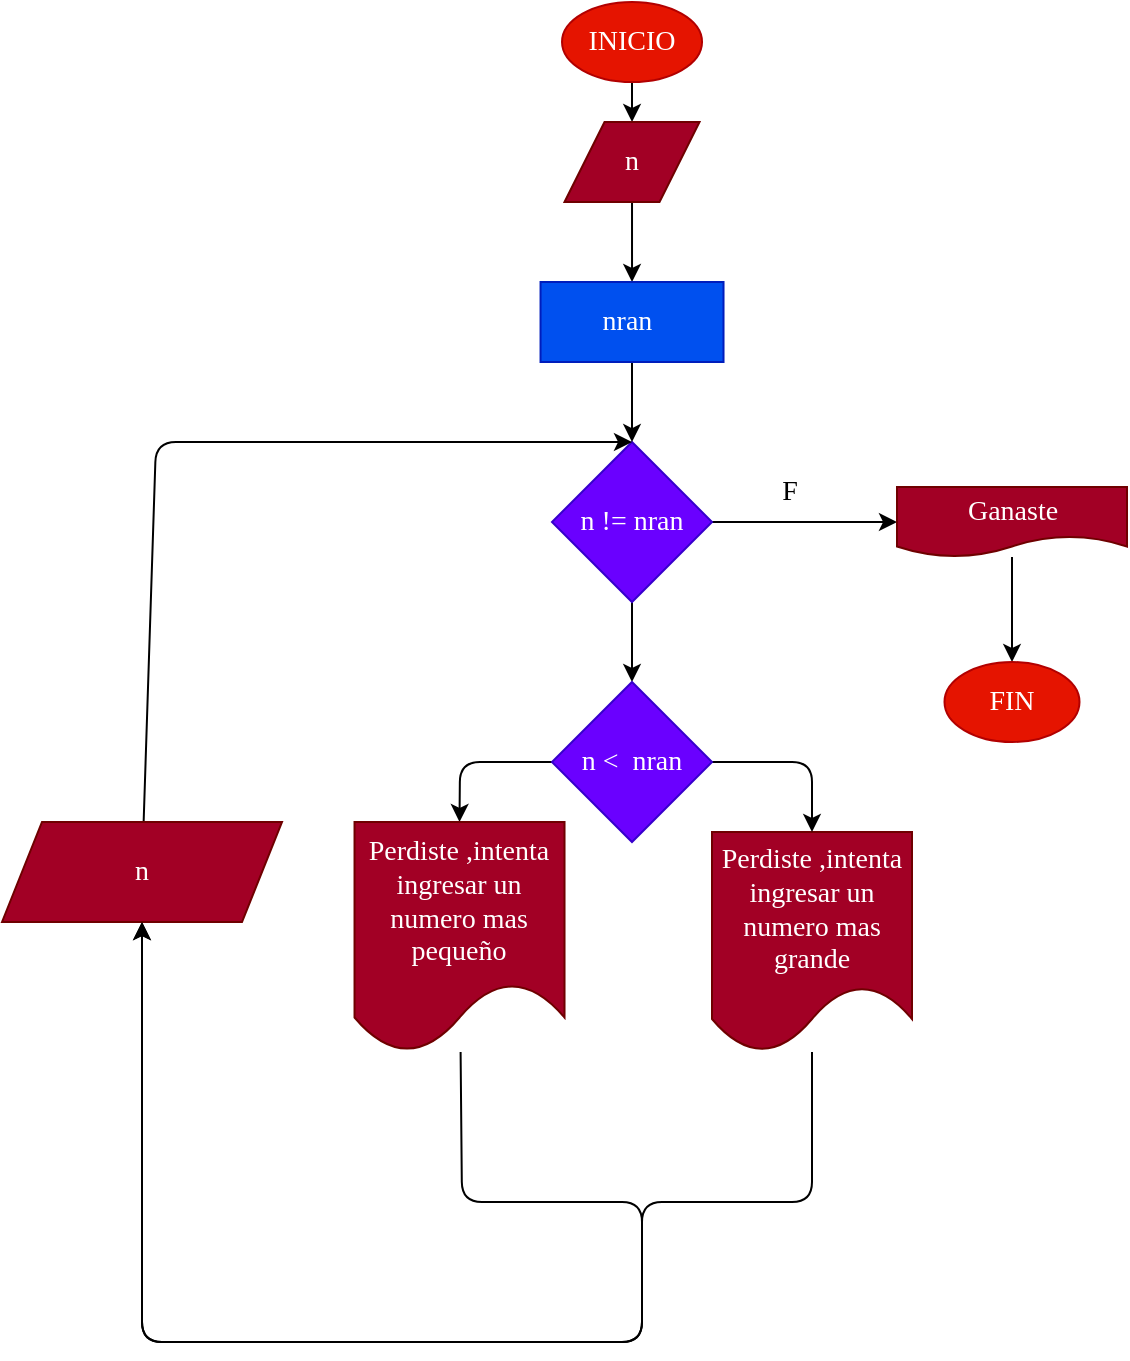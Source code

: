 <mxfile>
    <diagram id="9twYlrjzkhgcVJtvbzbs" name="Página-1">
        <mxGraphModel dx="1338" dy="397" grid="1" gridSize="10" guides="1" tooltips="1" connect="1" arrows="1" fold="1" page="1" pageScale="1" pageWidth="827" pageHeight="1169" math="0" shadow="0">
            <root>
                <mxCell id="0"/>
                <mxCell id="1" parent="0"/>
                <mxCell id="34" value="" style="edgeStyle=none;html=1;fontStyle=0" edge="1" parent="1" source="2" target="3">
                    <mxGeometry relative="1" as="geometry"/>
                </mxCell>
                <mxCell id="2" value="INICIO" style="ellipse;whiteSpace=wrap;html=1;fillColor=#e51400;fontColor=#ffffff;strokeColor=#B20000;fontFamily=Comic Sans MS;fontStyle=0;fontSize=14;" parent="1" vertex="1">
                    <mxGeometry x="270.01" y="10" width="70" height="40" as="geometry"/>
                </mxCell>
                <mxCell id="38" value="" style="edgeStyle=none;html=1;fontFamily=Comic Sans MS;fontSize=14;" edge="1" parent="1" source="3" target="35">
                    <mxGeometry relative="1" as="geometry"/>
                </mxCell>
                <mxCell id="3" value="n" style="shape=parallelogram;perimeter=parallelogramPerimeter;whiteSpace=wrap;html=1;fixedSize=1;fillColor=#a20025;fontColor=#ffffff;strokeColor=#6F0000;fontFamily=Comic Sans MS;fontStyle=0;fontSize=14;" parent="1" vertex="1">
                    <mxGeometry x="271.26" y="70" width="67.5" height="40" as="geometry"/>
                </mxCell>
                <mxCell id="14" value="" style="edgeStyle=none;html=1;fontFamily=Comic Sans MS;fontStyle=0;fontSize=14;" parent="1" source="8" target="13" edge="1">
                    <mxGeometry relative="1" as="geometry"/>
                </mxCell>
                <mxCell id="40" value="" style="edgeStyle=none;html=1;fontFamily=Comic Sans MS;fontSize=14;" edge="1" parent="1" source="8" target="39">
                    <mxGeometry relative="1" as="geometry"/>
                </mxCell>
                <mxCell id="8" value="n != nran" style="rhombus;whiteSpace=wrap;html=1;fillColor=#6a00ff;fontColor=#ffffff;strokeColor=#3700CC;fontFamily=Comic Sans MS;fontStyle=0;fontSize=14;" parent="1" vertex="1">
                    <mxGeometry x="265" y="230" width="80" height="80" as="geometry"/>
                </mxCell>
                <mxCell id="16" value="" style="edgeStyle=none;html=1;fontFamily=Comic Sans MS;fontStyle=0;fontSize=14;" parent="1" source="13" target="15" edge="1">
                    <mxGeometry relative="1" as="geometry"/>
                </mxCell>
                <mxCell id="13" value="Ganaste" style="shape=document;whiteSpace=wrap;html=1;boundedLbl=1;fillColor=#a20025;fontColor=#ffffff;strokeColor=#6F0000;fontFamily=Comic Sans MS;fontStyle=0;fontSize=14;" parent="1" vertex="1">
                    <mxGeometry x="437.5" y="252.5" width="115" height="35" as="geometry"/>
                </mxCell>
                <mxCell id="15" value="FIN" style="ellipse;whiteSpace=wrap;html=1;fillColor=#e51400;fontColor=#ffffff;strokeColor=#B20000;fontFamily=Comic Sans MS;fontStyle=0;fontSize=14;" parent="1" vertex="1">
                    <mxGeometry x="461.25" y="340" width="67.5" height="40" as="geometry"/>
                </mxCell>
                <mxCell id="45" style="edgeStyle=none;html=1;entryX=0.5;entryY=1;entryDx=0;entryDy=0;fontFamily=Comic Sans MS;fontSize=14;" edge="1" parent="1" source="20" target="28">
                    <mxGeometry relative="1" as="geometry">
                        <Array as="points">
                            <mxPoint x="395" y="610"/>
                            <mxPoint x="310" y="610"/>
                            <mxPoint x="310" y="680"/>
                            <mxPoint x="190" y="680"/>
                            <mxPoint x="60" y="680"/>
                        </Array>
                    </mxGeometry>
                </mxCell>
                <mxCell id="20" value="Perdiste ,intenta ingresar un numero mas grande" style="shape=document;whiteSpace=wrap;html=1;boundedLbl=1;fillColor=#a20025;strokeColor=#6F0000;fontColor=#ffffff;fontFamily=Comic Sans MS;fontStyle=0;fontSize=14;" parent="1" vertex="1">
                    <mxGeometry x="345" y="425" width="100" height="110" as="geometry"/>
                </mxCell>
                <mxCell id="29" style="edgeStyle=none;html=1;entryX=0.5;entryY=0;entryDx=0;entryDy=0;fontFamily=Comic Sans MS;fontStyle=0;fontSize=14;" parent="1" source="28" target="8" edge="1">
                    <mxGeometry relative="1" as="geometry">
                        <Array as="points">
                            <mxPoint x="67" y="230"/>
                        </Array>
                    </mxGeometry>
                </mxCell>
                <mxCell id="28" value="n" style="shape=parallelogram;perimeter=parallelogramPerimeter;whiteSpace=wrap;html=1;fixedSize=1;fillColor=#a20025;fontColor=#ffffff;strokeColor=#6F0000;fontFamily=Comic Sans MS;fontStyle=0;fontSize=14;" parent="1" vertex="1">
                    <mxGeometry x="-10" y="420" width="140" height="50" as="geometry"/>
                </mxCell>
                <mxCell id="31" value="F" style="text;html=1;strokeColor=none;fillColor=none;align=center;verticalAlign=middle;whiteSpace=wrap;rounded=0;fontFamily=Comic Sans MS;fontStyle=0;fontSize=14;fontColor=default;" parent="1" vertex="1">
                    <mxGeometry x="354" y="240" width="60" height="30" as="geometry"/>
                </mxCell>
                <mxCell id="36" value="" style="edgeStyle=none;html=1;fontFamily=Comic Sans MS;fontSize=14;" edge="1" parent="1" source="35" target="8">
                    <mxGeometry relative="1" as="geometry"/>
                </mxCell>
                <mxCell id="35" value="nran&amp;nbsp;" style="rounded=0;whiteSpace=wrap;html=1;fontFamily=Comic Sans MS;fontSize=14;fontStyle=0;fillColor=#0050ef;fontColor=#ffffff;strokeColor=#001DBC;" vertex="1" parent="1">
                    <mxGeometry x="259.27" y="150" width="91.49" height="40" as="geometry"/>
                </mxCell>
                <mxCell id="42" style="edgeStyle=none;html=1;entryX=0.5;entryY=0;entryDx=0;entryDy=0;fontFamily=Comic Sans MS;fontSize=14;" edge="1" parent="1" source="39" target="41">
                    <mxGeometry relative="1" as="geometry">
                        <Array as="points">
                            <mxPoint x="219" y="390"/>
                        </Array>
                    </mxGeometry>
                </mxCell>
                <mxCell id="43" style="edgeStyle=none;html=1;entryX=0.5;entryY=0;entryDx=0;entryDy=0;fontFamily=Comic Sans MS;fontSize=14;" edge="1" parent="1" source="39" target="20">
                    <mxGeometry relative="1" as="geometry">
                        <Array as="points">
                            <mxPoint x="395" y="390"/>
                        </Array>
                    </mxGeometry>
                </mxCell>
                <mxCell id="39" value="n &amp;lt;&amp;nbsp; nran" style="rhombus;whiteSpace=wrap;html=1;fontFamily=Comic Sans MS;fontSize=14;fillColor=#6a00ff;fontColor=#ffffff;strokeColor=#3700CC;" vertex="1" parent="1">
                    <mxGeometry x="265" y="350" width="80" height="80" as="geometry"/>
                </mxCell>
                <mxCell id="44" style="edgeStyle=none;html=1;entryX=0.5;entryY=1;entryDx=0;entryDy=0;fontFamily=Comic Sans MS;fontSize=14;" edge="1" parent="1" source="41" target="28">
                    <mxGeometry relative="1" as="geometry">
                        <Array as="points">
                            <mxPoint x="220" y="610"/>
                            <mxPoint x="310" y="610"/>
                            <mxPoint x="310" y="680"/>
                            <mxPoint x="60" y="680"/>
                        </Array>
                    </mxGeometry>
                </mxCell>
                <mxCell id="41" value="&lt;span style=&quot;color: rgb(255 , 255 , 255)&quot;&gt;Perdiste ,intenta ingresar un numero mas pequeño&lt;/span&gt;" style="shape=document;whiteSpace=wrap;html=1;boundedLbl=1;fontFamily=Comic Sans MS;fontSize=14;fillColor=#a20025;fontColor=#ffffff;strokeColor=#6F0000;" vertex="1" parent="1">
                    <mxGeometry x="166.26" y="420" width="105" height="115" as="geometry"/>
                </mxCell>
            </root>
        </mxGraphModel>
    </diagram>
</mxfile>